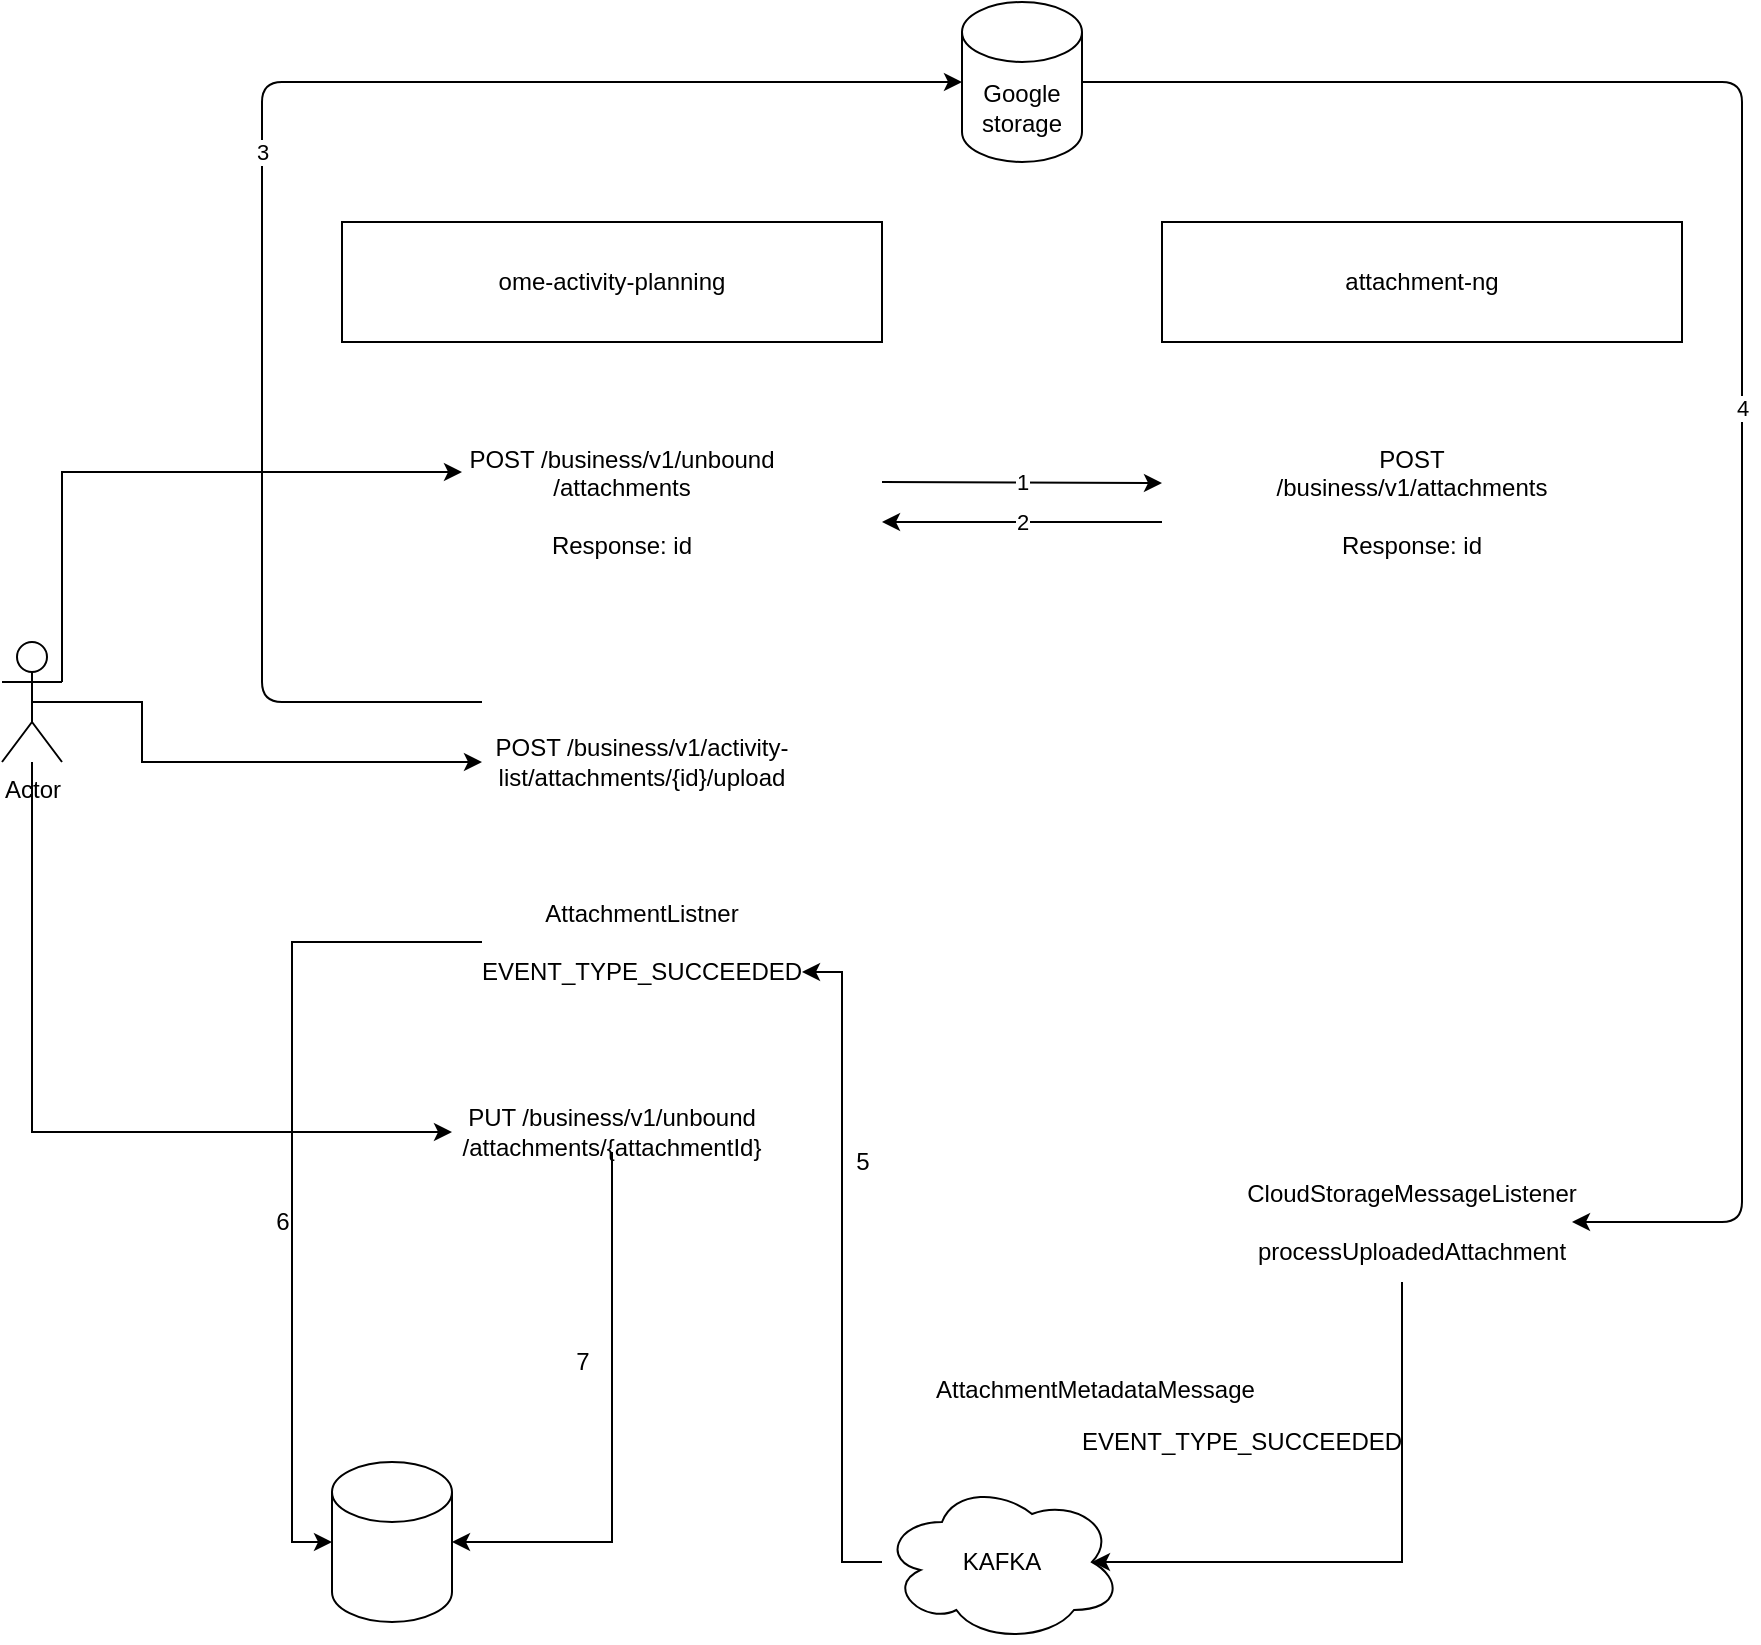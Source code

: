 <mxfile version="14.6.13" type="github">
  <diagram id="WRmKUe25xSoSaRcBXLlW" name="Page-1">
    <mxGraphModel dx="2272" dy="739" grid="1" gridSize="10" guides="1" tooltips="1" connect="1" arrows="1" fold="1" page="1" pageScale="1" pageWidth="850" pageHeight="1100" math="0" shadow="0">
      <root>
        <mxCell id="0" />
        <mxCell id="1" parent="0" />
        <mxCell id="uoJQY8ojCWgneqbcl4rl-1" value="ome-activity-planning" style="rounded=0;whiteSpace=wrap;html=1;" vertex="1" parent="1">
          <mxGeometry x="70" y="260" width="270" height="60" as="geometry" />
        </mxCell>
        <mxCell id="uoJQY8ojCWgneqbcl4rl-2" value="attachment-ng" style="rounded=0;whiteSpace=wrap;html=1;" vertex="1" parent="1">
          <mxGeometry x="480" y="260" width="260" height="60" as="geometry" />
        </mxCell>
        <mxCell id="uoJQY8ojCWgneqbcl4rl-3" value="Google&lt;br&gt;storage" style="shape=cylinder3;whiteSpace=wrap;html=1;boundedLbl=1;backgroundOutline=1;size=15;" vertex="1" parent="1">
          <mxGeometry x="380" y="150" width="60" height="80" as="geometry" />
        </mxCell>
        <mxCell id="uoJQY8ojCWgneqbcl4rl-4" value="POST /business/v1/unbound&lt;br&gt;/attachments&lt;br&gt;&lt;br&gt;Response: id" style="text;html=1;strokeColor=none;fillColor=none;align=center;verticalAlign=middle;whiteSpace=wrap;rounded=0;" vertex="1" parent="1">
          <mxGeometry x="130" y="370" width="160" height="60" as="geometry" />
        </mxCell>
        <mxCell id="uoJQY8ojCWgneqbcl4rl-5" value="POST /business/v1/attachments&lt;br&gt;&lt;br&gt;Response: id" style="text;html=1;strokeColor=none;fillColor=none;align=center;verticalAlign=middle;whiteSpace=wrap;rounded=0;" vertex="1" parent="1">
          <mxGeometry x="525" y="370" width="160" height="60" as="geometry" />
        </mxCell>
        <mxCell id="uoJQY8ojCWgneqbcl4rl-6" value="" style="endArrow=classic;html=1;" edge="1" parent="1">
          <mxGeometry relative="1" as="geometry">
            <mxPoint x="340" y="390" as="sourcePoint" />
            <mxPoint x="480" y="390.5" as="targetPoint" />
          </mxGeometry>
        </mxCell>
        <mxCell id="uoJQY8ojCWgneqbcl4rl-7" value="1" style="edgeLabel;resizable=0;html=1;align=center;verticalAlign=middle;" connectable="0" vertex="1" parent="uoJQY8ojCWgneqbcl4rl-6">
          <mxGeometry relative="1" as="geometry" />
        </mxCell>
        <mxCell id="uoJQY8ojCWgneqbcl4rl-8" value="1" style="endArrow=classic;html=1;" edge="1" parent="1">
          <mxGeometry relative="1" as="geometry">
            <mxPoint x="480" y="410" as="sourcePoint" />
            <mxPoint x="340" y="410" as="targetPoint" />
          </mxGeometry>
        </mxCell>
        <mxCell id="uoJQY8ojCWgneqbcl4rl-9" value="2" style="edgeLabel;resizable=0;html=1;align=center;verticalAlign=middle;" connectable="0" vertex="1" parent="uoJQY8ojCWgneqbcl4rl-8">
          <mxGeometry relative="1" as="geometry" />
        </mxCell>
        <mxCell id="uoJQY8ojCWgneqbcl4rl-16" value="POST /business/v1/activity-list/attachments/{id}/upload" style="text;html=1;strokeColor=none;fillColor=none;align=center;verticalAlign=middle;whiteSpace=wrap;rounded=0;" vertex="1" parent="1">
          <mxGeometry x="140" y="500" width="160" height="60" as="geometry" />
        </mxCell>
        <mxCell id="uoJQY8ojCWgneqbcl4rl-17" value="" style="endArrow=classic;html=1;entryX=0;entryY=0.5;entryDx=0;entryDy=0;entryPerimeter=0;exitX=0;exitY=0;exitDx=0;exitDy=0;" edge="1" parent="1" source="uoJQY8ojCWgneqbcl4rl-16" target="uoJQY8ojCWgneqbcl4rl-3">
          <mxGeometry relative="1" as="geometry">
            <mxPoint x="120" y="565" as="sourcePoint" />
            <mxPoint x="40" y="195" as="targetPoint" />
            <Array as="points">
              <mxPoint x="30" y="500" />
              <mxPoint x="30" y="190" />
            </Array>
          </mxGeometry>
        </mxCell>
        <mxCell id="uoJQY8ojCWgneqbcl4rl-18" value="3" style="edgeLabel;resizable=0;html=1;align=center;verticalAlign=middle;" connectable="0" vertex="1" parent="uoJQY8ojCWgneqbcl4rl-17">
          <mxGeometry relative="1" as="geometry" />
        </mxCell>
        <mxCell id="uoJQY8ojCWgneqbcl4rl-19" value="" style="endArrow=classic;html=1;exitX=1;exitY=0.5;exitDx=0;exitDy=0;exitPerimeter=0;entryX=1;entryY=0.5;entryDx=0;entryDy=0;" edge="1" parent="1" source="uoJQY8ojCWgneqbcl4rl-3" target="uoJQY8ojCWgneqbcl4rl-22">
          <mxGeometry relative="1" as="geometry">
            <mxPoint x="80" y="169.5" as="sourcePoint" />
            <mxPoint x="770" y="350" as="targetPoint" />
            <Array as="points">
              <mxPoint x="770" y="190" />
              <mxPoint x="770" y="760" />
            </Array>
          </mxGeometry>
        </mxCell>
        <mxCell id="uoJQY8ojCWgneqbcl4rl-20" value="4" style="edgeLabel;resizable=0;html=1;align=center;verticalAlign=middle;" connectable="0" vertex="1" parent="uoJQY8ojCWgneqbcl4rl-19">
          <mxGeometry relative="1" as="geometry" />
        </mxCell>
        <mxCell id="uoJQY8ojCWgneqbcl4rl-21" style="edgeStyle=orthogonalEdgeStyle;rounded=0;orthogonalLoop=1;jettySize=auto;html=1;entryX=0.875;entryY=0.5;entryDx=0;entryDy=0;entryPerimeter=0;" edge="1" parent="1" source="uoJQY8ojCWgneqbcl4rl-22" target="uoJQY8ojCWgneqbcl4rl-28">
          <mxGeometry relative="1" as="geometry">
            <mxPoint x="600" y="840" as="targetPoint" />
            <Array as="points">
              <mxPoint x="600" y="930" />
            </Array>
          </mxGeometry>
        </mxCell>
        <mxCell id="uoJQY8ojCWgneqbcl4rl-22" value="CloudStorageMessageListener&lt;br&gt;&lt;br&gt;processUploadedAttachment" style="text;html=1;strokeColor=none;fillColor=none;align=center;verticalAlign=middle;whiteSpace=wrap;rounded=0;" vertex="1" parent="1">
          <mxGeometry x="525" y="730" width="160" height="60" as="geometry" />
        </mxCell>
        <mxCell id="uoJQY8ojCWgneqbcl4rl-37" style="edgeStyle=orthogonalEdgeStyle;rounded=0;orthogonalLoop=1;jettySize=auto;html=1;entryX=0;entryY=0.5;entryDx=0;entryDy=0;entryPerimeter=0;" edge="1" parent="1" source="uoJQY8ojCWgneqbcl4rl-23" target="uoJQY8ojCWgneqbcl4rl-24">
          <mxGeometry relative="1" as="geometry" />
        </mxCell>
        <mxCell id="uoJQY8ojCWgneqbcl4rl-23" value="AttachmentListner&lt;br&gt;&lt;br&gt;EVENT_TYPE_SUCCEEDED" style="text;html=1;strokeColor=none;fillColor=none;align=center;verticalAlign=middle;whiteSpace=wrap;rounded=0;" vertex="1" parent="1">
          <mxGeometry x="140" y="590" width="160" height="60" as="geometry" />
        </mxCell>
        <mxCell id="uoJQY8ojCWgneqbcl4rl-24" value="" style="shape=cylinder3;whiteSpace=wrap;html=1;boundedLbl=1;backgroundOutline=1;size=15;" vertex="1" parent="1">
          <mxGeometry x="65" y="880" width="60" height="80" as="geometry" />
        </mxCell>
        <mxCell id="uoJQY8ojCWgneqbcl4rl-27" style="edgeStyle=orthogonalEdgeStyle;rounded=0;orthogonalLoop=1;jettySize=auto;html=1;entryX=1;entryY=0.75;entryDx=0;entryDy=0;" edge="1" parent="1" source="uoJQY8ojCWgneqbcl4rl-28" target="uoJQY8ojCWgneqbcl4rl-23">
          <mxGeometry relative="1" as="geometry" />
        </mxCell>
        <mxCell id="uoJQY8ojCWgneqbcl4rl-28" value="KAFKA" style="ellipse;shape=cloud;whiteSpace=wrap;html=1;" vertex="1" parent="1">
          <mxGeometry x="340" y="890" width="120" height="80" as="geometry" />
        </mxCell>
        <mxCell id="uoJQY8ojCWgneqbcl4rl-29" value="EVENT_TYPE_SUCCEEDED" style="text;html=1;strokeColor=none;fillColor=none;align=center;verticalAlign=middle;whiteSpace=wrap;rounded=0;" vertex="1" parent="1">
          <mxGeometry x="500" y="860" width="40" height="20" as="geometry" />
        </mxCell>
        <mxCell id="uoJQY8ojCWgneqbcl4rl-30" value="AttachmentMetadataMessage" style="text;whiteSpace=wrap;html=1;" vertex="1" parent="1">
          <mxGeometry x="365" y="830" width="180" height="30" as="geometry" />
        </mxCell>
        <mxCell id="uoJQY8ojCWgneqbcl4rl-35" style="edgeStyle=orthogonalEdgeStyle;rounded=0;orthogonalLoop=1;jettySize=auto;html=1;entryX=1;entryY=0.5;entryDx=0;entryDy=0;entryPerimeter=0;" edge="1" parent="1" target="uoJQY8ojCWgneqbcl4rl-24">
          <mxGeometry relative="1" as="geometry">
            <mxPoint x="205" y="770" as="sourcePoint" />
            <Array as="points">
              <mxPoint x="205" y="725" />
              <mxPoint x="205" y="957" />
            </Array>
          </mxGeometry>
        </mxCell>
        <mxCell id="uoJQY8ojCWgneqbcl4rl-31" value="PUT /business/v1/unbound&lt;br&gt;/attachments/{attachmentId}" style="text;html=1;strokeColor=none;fillColor=none;align=center;verticalAlign=middle;whiteSpace=wrap;rounded=0;" vertex="1" parent="1">
          <mxGeometry x="125" y="670" width="160" height="90" as="geometry" />
        </mxCell>
        <mxCell id="uoJQY8ojCWgneqbcl4rl-38" value="5" style="text;html=1;align=center;verticalAlign=middle;resizable=0;points=[];autosize=1;strokeColor=none;" vertex="1" parent="1">
          <mxGeometry x="320" y="720" width="20" height="20" as="geometry" />
        </mxCell>
        <mxCell id="uoJQY8ojCWgneqbcl4rl-39" value="6" style="text;html=1;align=center;verticalAlign=middle;resizable=0;points=[];autosize=1;strokeColor=none;" vertex="1" parent="1">
          <mxGeometry x="30" y="750" width="20" height="20" as="geometry" />
        </mxCell>
        <mxCell id="uoJQY8ojCWgneqbcl4rl-40" value="7" style="text;html=1;align=center;verticalAlign=middle;resizable=0;points=[];autosize=1;strokeColor=none;" vertex="1" parent="1">
          <mxGeometry x="180" y="820" width="20" height="20" as="geometry" />
        </mxCell>
        <mxCell id="uoJQY8ojCWgneqbcl4rl-43" style="edgeStyle=orthogonalEdgeStyle;rounded=0;orthogonalLoop=1;jettySize=auto;html=1;exitX=1;exitY=0.333;exitDx=0;exitDy=0;exitPerimeter=0;entryX=0;entryY=0.25;entryDx=0;entryDy=0;" edge="1" parent="1" source="uoJQY8ojCWgneqbcl4rl-41" target="uoJQY8ojCWgneqbcl4rl-4">
          <mxGeometry relative="1" as="geometry">
            <Array as="points">
              <mxPoint x="-70" y="385" />
            </Array>
          </mxGeometry>
        </mxCell>
        <mxCell id="uoJQY8ojCWgneqbcl4rl-44" style="edgeStyle=orthogonalEdgeStyle;rounded=0;orthogonalLoop=1;jettySize=auto;html=1;exitX=0.5;exitY=0.5;exitDx=0;exitDy=0;exitPerimeter=0;entryX=0;entryY=0.5;entryDx=0;entryDy=0;" edge="1" parent="1" source="uoJQY8ojCWgneqbcl4rl-41" target="uoJQY8ojCWgneqbcl4rl-16">
          <mxGeometry relative="1" as="geometry">
            <Array as="points">
              <mxPoint x="-30" y="500" />
              <mxPoint x="-30" y="530" />
            </Array>
          </mxGeometry>
        </mxCell>
        <mxCell id="uoJQY8ojCWgneqbcl4rl-45" style="edgeStyle=orthogonalEdgeStyle;rounded=0;orthogonalLoop=1;jettySize=auto;html=1;entryX=0;entryY=0.5;entryDx=0;entryDy=0;" edge="1" parent="1" source="uoJQY8ojCWgneqbcl4rl-41" target="uoJQY8ojCWgneqbcl4rl-31">
          <mxGeometry relative="1" as="geometry">
            <Array as="points">
              <mxPoint x="-85" y="715" />
            </Array>
          </mxGeometry>
        </mxCell>
        <mxCell id="uoJQY8ojCWgneqbcl4rl-41" value="Actor" style="shape=umlActor;verticalLabelPosition=bottom;verticalAlign=top;html=1;outlineConnect=0;" vertex="1" parent="1">
          <mxGeometry x="-100" y="470" width="30" height="60" as="geometry" />
        </mxCell>
      </root>
    </mxGraphModel>
  </diagram>
</mxfile>
